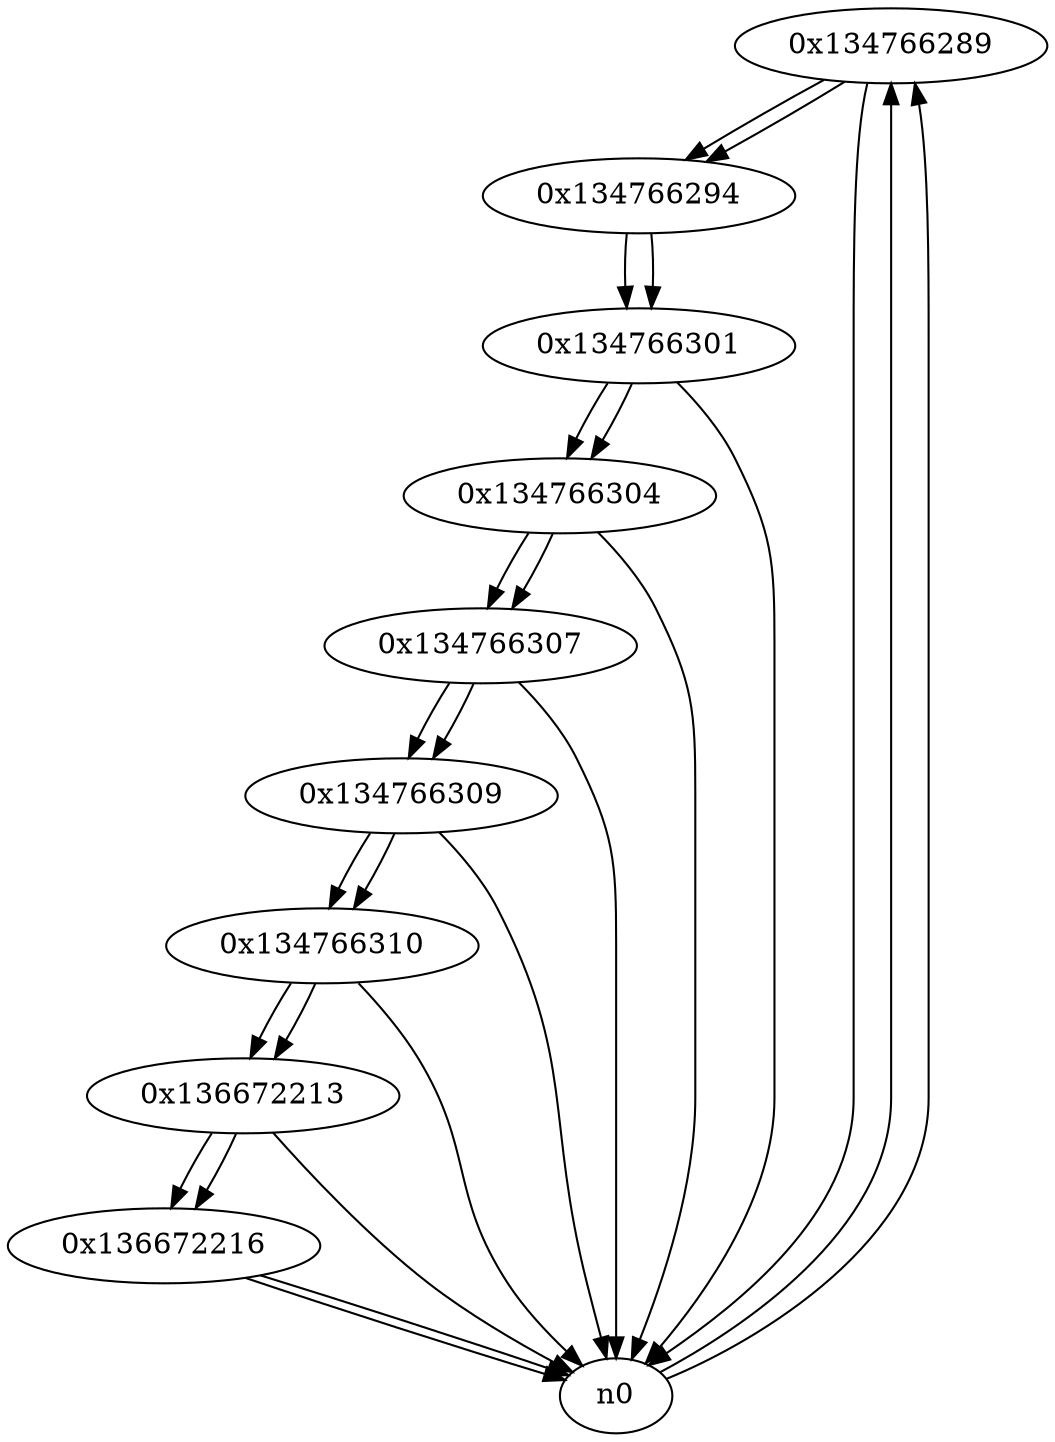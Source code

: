 digraph G{
/* nodes */
  n1 [label="0x134766289"]
  n2 [label="0x134766294"]
  n3 [label="0x134766301"]
  n4 [label="0x134766304"]
  n5 [label="0x134766307"]
  n6 [label="0x134766309"]
  n7 [label="0x134766310"]
  n8 [label="0x136672213"]
  n9 [label="0x136672216"]
/* edges */
n1 -> n2;
n1 -> n0;
n0 -> n1;
n0 -> n1;
n2 -> n3;
n1 -> n2;
n3 -> n4;
n3 -> n0;
n2 -> n3;
n4 -> n5;
n4 -> n0;
n3 -> n4;
n5 -> n6;
n5 -> n0;
n4 -> n5;
n6 -> n7;
n6 -> n0;
n5 -> n6;
n7 -> n8;
n7 -> n0;
n6 -> n7;
n8 -> n9;
n8 -> n0;
n7 -> n8;
n9 -> n0;
n9 -> n0;
n8 -> n9;
}

